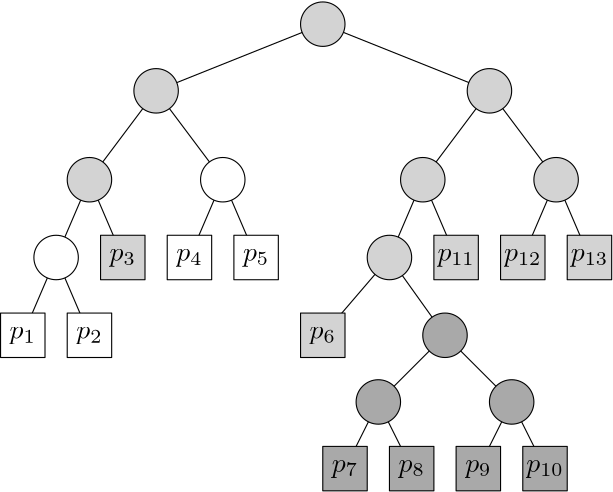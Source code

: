 <?xml version="1.0"?>
<!DOCTYPE ipe SYSTEM "ipe.dtd">
<ipe version="70107" creator="Ipe 7.2.2">
<info created="D:20160621180400" modified="D:20160621192420"/>
<ipestyle name="basic">
<symbol name="arrow/arc(spx)">
<path stroke="sym-stroke" fill="sym-stroke" pen="sym-pen">
0 0 m
-1 0.333 l
-1 -0.333 l
h
</path>
</symbol>
<symbol name="arrow/farc(spx)">
<path stroke="sym-stroke" fill="white" pen="sym-pen">
0 0 m
-1 0.333 l
-1 -0.333 l
h
</path>
</symbol>
<symbol name="arrow/ptarc(spx)">
<path stroke="sym-stroke" fill="sym-stroke" pen="sym-pen">
0 0 m
-1 0.333 l
-0.8 0 l
-1 -0.333 l
h
</path>
</symbol>
<symbol name="arrow/fptarc(spx)">
<path stroke="sym-stroke" fill="white" pen="sym-pen">
0 0 m
-1 0.333 l
-0.8 0 l
-1 -0.333 l
h
</path>
</symbol>
<symbol name="mark/circle(sx)" transformations="translations">
<path fill="sym-stroke">
0.6 0 0 0.6 0 0 e
0.4 0 0 0.4 0 0 e
</path>
</symbol>
<symbol name="mark/disk(sx)" transformations="translations">
<path fill="sym-stroke">
0.6 0 0 0.6 0 0 e
</path>
</symbol>
<symbol name="mark/fdisk(sfx)" transformations="translations">
<group>
<path fill="sym-fill">
0.5 0 0 0.5 0 0 e
</path>
<path fill="sym-stroke" fillrule="eofill">
0.6 0 0 0.6 0 0 e
0.4 0 0 0.4 0 0 e
</path>
</group>
</symbol>
<symbol name="mark/box(sx)" transformations="translations">
<path fill="sym-stroke" fillrule="eofill">
-0.6 -0.6 m
0.6 -0.6 l
0.6 0.6 l
-0.6 0.6 l
h
-0.4 -0.4 m
0.4 -0.4 l
0.4 0.4 l
-0.4 0.4 l
h
</path>
</symbol>
<symbol name="mark/square(sx)" transformations="translations">
<path fill="sym-stroke">
-0.6 -0.6 m
0.6 -0.6 l
0.6 0.6 l
-0.6 0.6 l
h
</path>
</symbol>
<symbol name="mark/fsquare(sfx)" transformations="translations">
<group>
<path fill="sym-fill">
-0.5 -0.5 m
0.5 -0.5 l
0.5 0.5 l
-0.5 0.5 l
h
</path>
<path fill="sym-stroke" fillrule="eofill">
-0.6 -0.6 m
0.6 -0.6 l
0.6 0.6 l
-0.6 0.6 l
h
-0.4 -0.4 m
0.4 -0.4 l
0.4 0.4 l
-0.4 0.4 l
h
</path>
</group>
</symbol>
<symbol name="mark/cross(sx)" transformations="translations">
<group>
<path fill="sym-stroke">
-0.43 -0.57 m
0.57 0.43 l
0.43 0.57 l
-0.57 -0.43 l
h
</path>
<path fill="sym-stroke">
-0.43 0.57 m
0.57 -0.43 l
0.43 -0.57 l
-0.57 0.43 l
h
</path>
</group>
</symbol>
<symbol name="arrow/fnormal(spx)">
<path stroke="sym-stroke" fill="white" pen="sym-pen">
0 0 m
-1 0.333 l
-1 -0.333 l
h
</path>
</symbol>
<symbol name="arrow/pointed(spx)">
<path stroke="sym-stroke" fill="sym-stroke" pen="sym-pen">
0 0 m
-1 0.333 l
-0.8 0 l
-1 -0.333 l
h
</path>
</symbol>
<symbol name="arrow/fpointed(spx)">
<path stroke="sym-stroke" fill="white" pen="sym-pen">
0 0 m
-1 0.333 l
-0.8 0 l
-1 -0.333 l
h
</path>
</symbol>
<symbol name="arrow/linear(spx)">
<path stroke="sym-stroke" pen="sym-pen">
-1 0.333 m
0 0 l
-1 -0.333 l
</path>
</symbol>
<symbol name="arrow/fdouble(spx)">
<path stroke="sym-stroke" fill="white" pen="sym-pen">
0 0 m
-1 0.333 l
-1 -0.333 l
h
-1 0 m
-2 0.333 l
-2 -0.333 l
h
</path>
</symbol>
<symbol name="arrow/double(spx)">
<path stroke="sym-stroke" fill="sym-stroke" pen="sym-pen">
0 0 m
-1 0.333 l
-1 -0.333 l
h
-1 0 m
-2 0.333 l
-2 -0.333 l
h
</path>
</symbol>
<pen name="heavier" value="0.8"/>
<pen name="fat" value="1.2"/>
<pen name="ultrafat" value="2"/>
<symbolsize name="large" value="5"/>
<symbolsize name="small" value="2"/>
<symbolsize name="tiny" value="1.1"/>
<arrowsize name="large" value="10"/>
<arrowsize name="small" value="5"/>
<arrowsize name="tiny" value="3"/>
<color name="red" value="1 0 0"/>
<color name="green" value="0 1 0"/>
<color name="blue" value="0 0 1"/>
<color name="yellow" value="1 1 0"/>
<color name="orange" value="1 0.647 0"/>
<color name="gold" value="1 0.843 0"/>
<color name="purple" value="0.627 0.125 0.941"/>
<color name="gray" value="0.745"/>
<color name="brown" value="0.647 0.165 0.165"/>
<color name="navy" value="0 0 0.502"/>
<color name="pink" value="1 0.753 0.796"/>
<color name="seagreen" value="0.18 0.545 0.341"/>
<color name="turquoise" value="0.251 0.878 0.816"/>
<color name="violet" value="0.933 0.51 0.933"/>
<color name="darkblue" value="0 0 0.545"/>
<color name="darkcyan" value="0 0.545 0.545"/>
<color name="darkgray" value="0.663"/>
<color name="darkgreen" value="0 0.392 0"/>
<color name="darkmagenta" value="0.545 0 0.545"/>
<color name="darkorange" value="1 0.549 0"/>
<color name="darkred" value="0.545 0 0"/>
<color name="lightblue" value="0.678 0.847 0.902"/>
<color name="lightcyan" value="0.878 1 1"/>
<color name="lightgray" value="0.827"/>
<color name="lightgreen" value="0.565 0.933 0.565"/>
<color name="lightyellow" value="1 1 0.878"/>
<dashstyle name="dashed" value="[4] 0"/>
<dashstyle name="dotted" value="[1 3] 0"/>
<dashstyle name="dash dotted" value="[4 2 1 2] 0"/>
<dashstyle name="dash dot dotted" value="[4 2 1 2 1 2] 0"/>
<textsize name="large" value="\large"/>
<textsize name="Large" value="\Large"/>
<textsize name="LARGE" value="\LARGE"/>
<textsize name="huge" value="\huge"/>
<textsize name="Huge" value="\Huge"/>
<textsize name="small" value="\small"/>
<textsize name="footnote" value="\footnotesize"/>
<textsize name="tiny" value="\tiny"/>
<textstyle name="center" begin="\begin{center}" end="\end{center}"/>
<textstyle name="itemize" begin="\begin{itemize}" end="\end{itemize}"/>
<textstyle name="item" begin="\begin{itemize}\item{}" end="\end{itemize}"/>
<gridsize name="4 pts" value="4"/>
<gridsize name="8 pts (~3 mm)" value="8"/>
<gridsize name="16 pts (~6 mm)" value="16"/>
<gridsize name="32 pts (~12 mm)" value="32"/>
<gridsize name="10 pts (~3.5 mm)" value="10"/>
<gridsize name="20 pts (~7 mm)" value="20"/>
<gridsize name="14 pts (~5 mm)" value="14"/>
<gridsize name="28 pts (~10 mm)" value="28"/>
<gridsize name="56 pts (~20 mm)" value="56"/>
<anglesize name="90 deg" value="90"/>
<anglesize name="60 deg" value="60"/>
<anglesize name="45 deg" value="45"/>
<anglesize name="30 deg" value="30"/>
<anglesize name="22.5 deg" value="22.5"/>
<opacity name="10%" value="0.1"/>
<opacity name="30%" value="0.3"/>
<opacity name="50%" value="0.5"/>
<opacity name="75%" value="0.75"/>
<tiling name="falling" angle="-60" step="4" width="1"/>
<tiling name="rising" angle="30" step="4" width="1"/>
</ipestyle>
<page>
<layer name="alpha"/>
<view layers="alpha" active="alpha"/>
<path layer="alpha" stroke="black">
288 800 m
228 776 l
</path>
<path stroke="black">
288 800 m
348 776 l
</path>
<path stroke="black">
228 776 m
204 744 l
</path>
<path stroke="black">
228 776 m
252 744 l
</path>
<path stroke="black">
348 776 m
324 744 l
</path>
<path stroke="black">
348 776 m
372 744 l
</path>
<path stroke="black">
204 744 m
192 716 l
</path>
<path stroke="black">
204 744 m
216 716 l
</path>
<path stroke="black">
252 744 m
240 716 l
</path>
<path stroke="black">
252 744 m
264 716 l
</path>
<path stroke="black">
324 744 m
312 716 l
</path>
<path stroke="black">
324 744 m
336 716 l
</path>
<path stroke="black">
372 744 m
360 716 l
</path>
<path stroke="black">
372 744 m
384 716 l
</path>
<path stroke="black">
192 716 m
180 688 l
</path>
<path stroke="black">
192 716 m
204 688 l
</path>
<path stroke="black">
312 716 m
288 688 l
</path>
<path stroke="black">
312 716 m
332 688 l
</path>
<path stroke="black">
332 688 m
308 664 l
</path>
<path stroke="black">
308 664 m
296 640 l
</path>
<path stroke="black">
308 664 m
320 640 l
</path>
<path stroke="black">
332 688 m
356 664 l
</path>
<path stroke="black">
356 664 m
344 640 l
</path>
<path stroke="black">
356 664 m
368 640 l
</path>
<path matrix="1 0 0 1 4 224" stroke="black" fill="white">
168 472 m
168 456 l
184 456 l
184 472 l
h
</path>
<path matrix="1 0 0 1 28 224" stroke="black" fill="white">
168 472 m
168 456 l
184 456 l
184 472 l
h
</path>
<path matrix="1 0 0 1 112 224" stroke="black" fill="lightgray">
168 472 m
168 456 l
184 456 l
184 472 l
h
</path>
<path matrix="1 0 0 1 120 176" stroke="black" fill="darkgray">
168 472 m
168 456 l
184 456 l
184 472 l
h
</path>
<path matrix="1 0 0 1 144 176" stroke="black" fill="darkgray">
168 472 m
168 456 l
184 456 l
184 472 l
h
</path>
<path matrix="1 0 0 1 168 176" stroke="black" fill="darkgray">
168 472 m
168 456 l
184 456 l
184 472 l
h
</path>
<path matrix="1 0 0 1 192 176" stroke="black" fill="darkgray">
168 472 m
168 456 l
184 456 l
184 472 l
h
</path>
<path matrix="1 0 0 1 -148 -72" stroke="black" fill="darkgray">
8 0 0 8 480 760 e
</path>
<path matrix="1 0 0 1 -172 -96" stroke="black" fill="darkgray">
8 0 0 8 480 760 e
</path>
<path matrix="1 0 0 1 -124 -96" stroke="black" fill="darkgray">
8 0 0 8 480 760 e
</path>
<text matrix="1 0 0 1 84 256" transformations="translations" pos="96 432" stroke="black" type="label" width="9.482" height="4.297" depth="1.93" halign="center" valign="center">$p_1$</text>
<text matrix="1 0 0 1 108 256" transformations="translations" pos="96 432" stroke="black" type="label" width="9.482" height="4.297" depth="1.93" halign="center" valign="center">$p_2$</text>
<text matrix="1 0 0 1 192 256" transformations="translations" pos="96 432" stroke="black" type="label" width="9.482" height="4.297" depth="1.93" halign="center" valign="center">$p_6$</text>
<text matrix="1 0 0 1 200 208" transformations="translations" pos="96 432" stroke="black" type="label" width="9.482" height="4.297" depth="1.93" halign="center" valign="center">$p_7$</text>
<text matrix="1 0 0 1 224 208" transformations="translations" pos="96 432" stroke="black" type="label" width="9.482" height="4.297" depth="1.93" halign="center" valign="center">$p_8$</text>
<text matrix="1 0 0 1 248 208" transformations="translations" pos="96 432" stroke="black" type="label" width="9.482" height="4.297" depth="1.93" halign="center" valign="center">$p_9$</text>
<text matrix="1 0 0 1 272 208" transformations="translations" pos="96 432" stroke="black" type="label" width="13.453" height="4.297" depth="1.93" halign="center" valign="center">$p_{10}$</text>
<path matrix="1 0 0 1 40 252" stroke="black" fill="lightgray">
168 472 m
168 456 l
184 456 l
184 472 l
h
</path>
<path matrix="1 0 0 1 64 252" stroke="black" fill="white">
168 472 m
168 456 l
184 456 l
184 472 l
h
</path>
<path matrix="1 0 0 1 88 252" stroke="black" fill="white">
168 472 m
168 456 l
184 456 l
184 472 l
h
</path>
<path matrix="1 0 0 1 160 252" stroke="black" fill="lightgray">
168 472 m
168 456 l
184 456 l
184 472 l
h
</path>
<path matrix="1 0 0 1 184 252" stroke="black" fill="lightgray">
168 472 m
168 456 l
184 456 l
184 472 l
h
</path>
<path matrix="1 0 0 1 208 252" stroke="black" fill="lightgray">
168 472 m
168 456 l
184 456 l
184 472 l
h
</path>
<path matrix="1 0 0 1 -192 40" stroke="black" fill="lightgray">
8 0 0 8 480 760 e
</path>
<path matrix="1 0 0 1 -252 16" stroke="black" fill="lightgray">
8 0 0 8 480 760 e
</path>
<path matrix="1 0 0 1 -132 16" stroke="black" fill="lightgray">
8 0 0 8 480 760 e
</path>
<path matrix="1 0 0 1 -276 -16" stroke="black" fill="lightgray">
8 0 0 8 480 760 e
</path>
<path matrix="1 0 0 1 -228 -16" stroke="black" fill="1">
8 0 0 8 480 760 e
</path>
<path matrix="1 0 0 1 -156 -16" stroke="black" fill="lightgray">
8 0 0 8 480 760 e
</path>
<path matrix="1 0 0 1 -108 -16" stroke="black" fill="lightgray">
8 0 0 8 480 760 e
</path>
<path matrix="1 0 0 1 -168 -44" stroke="black" fill="lightgray">
8 0 0 8 480 760 e
</path>
<path matrix="1 0 0 1 -288 -44" stroke="black" fill="1">
8 0 0 8 480 760 e
</path>
<text matrix="1 0 0 1 120 284" transformations="translations" pos="96 432" stroke="black" type="label" width="9.482" height="4.297" depth="1.93" halign="center" valign="center">$p_3$</text>
<text matrix="1 0 0 1 144 284" transformations="translations" pos="96 432" stroke="black" type="label" width="9.482" height="4.297" depth="1.93" halign="center" valign="center">$p_4$</text>
<text matrix="1 0 0 1 168 284" transformations="translations" pos="96 432" stroke="black" type="label" width="9.482" height="4.297" depth="1.93" halign="center" valign="center">$p_5$</text>
<text matrix="1 0 0 1 240 284" transformations="translations" pos="96 432" stroke="black" type="label" width="13.453" height="4.297" depth="1.93" halign="center" valign="center">$p_{11}$</text>
<text matrix="1 0 0 1 264 284" transformations="translations" pos="96 432" stroke="black" type="label" width="13.453" height="4.297" depth="1.93" halign="center" valign="center">$p_{12}$</text>
<text matrix="1 0 0 1 288 284" transformations="translations" pos="96 432" stroke="black" type="label" width="13.453" height="4.297" depth="1.93" halign="center" valign="center">$p_{13}$</text>
</page>
</ipe>
